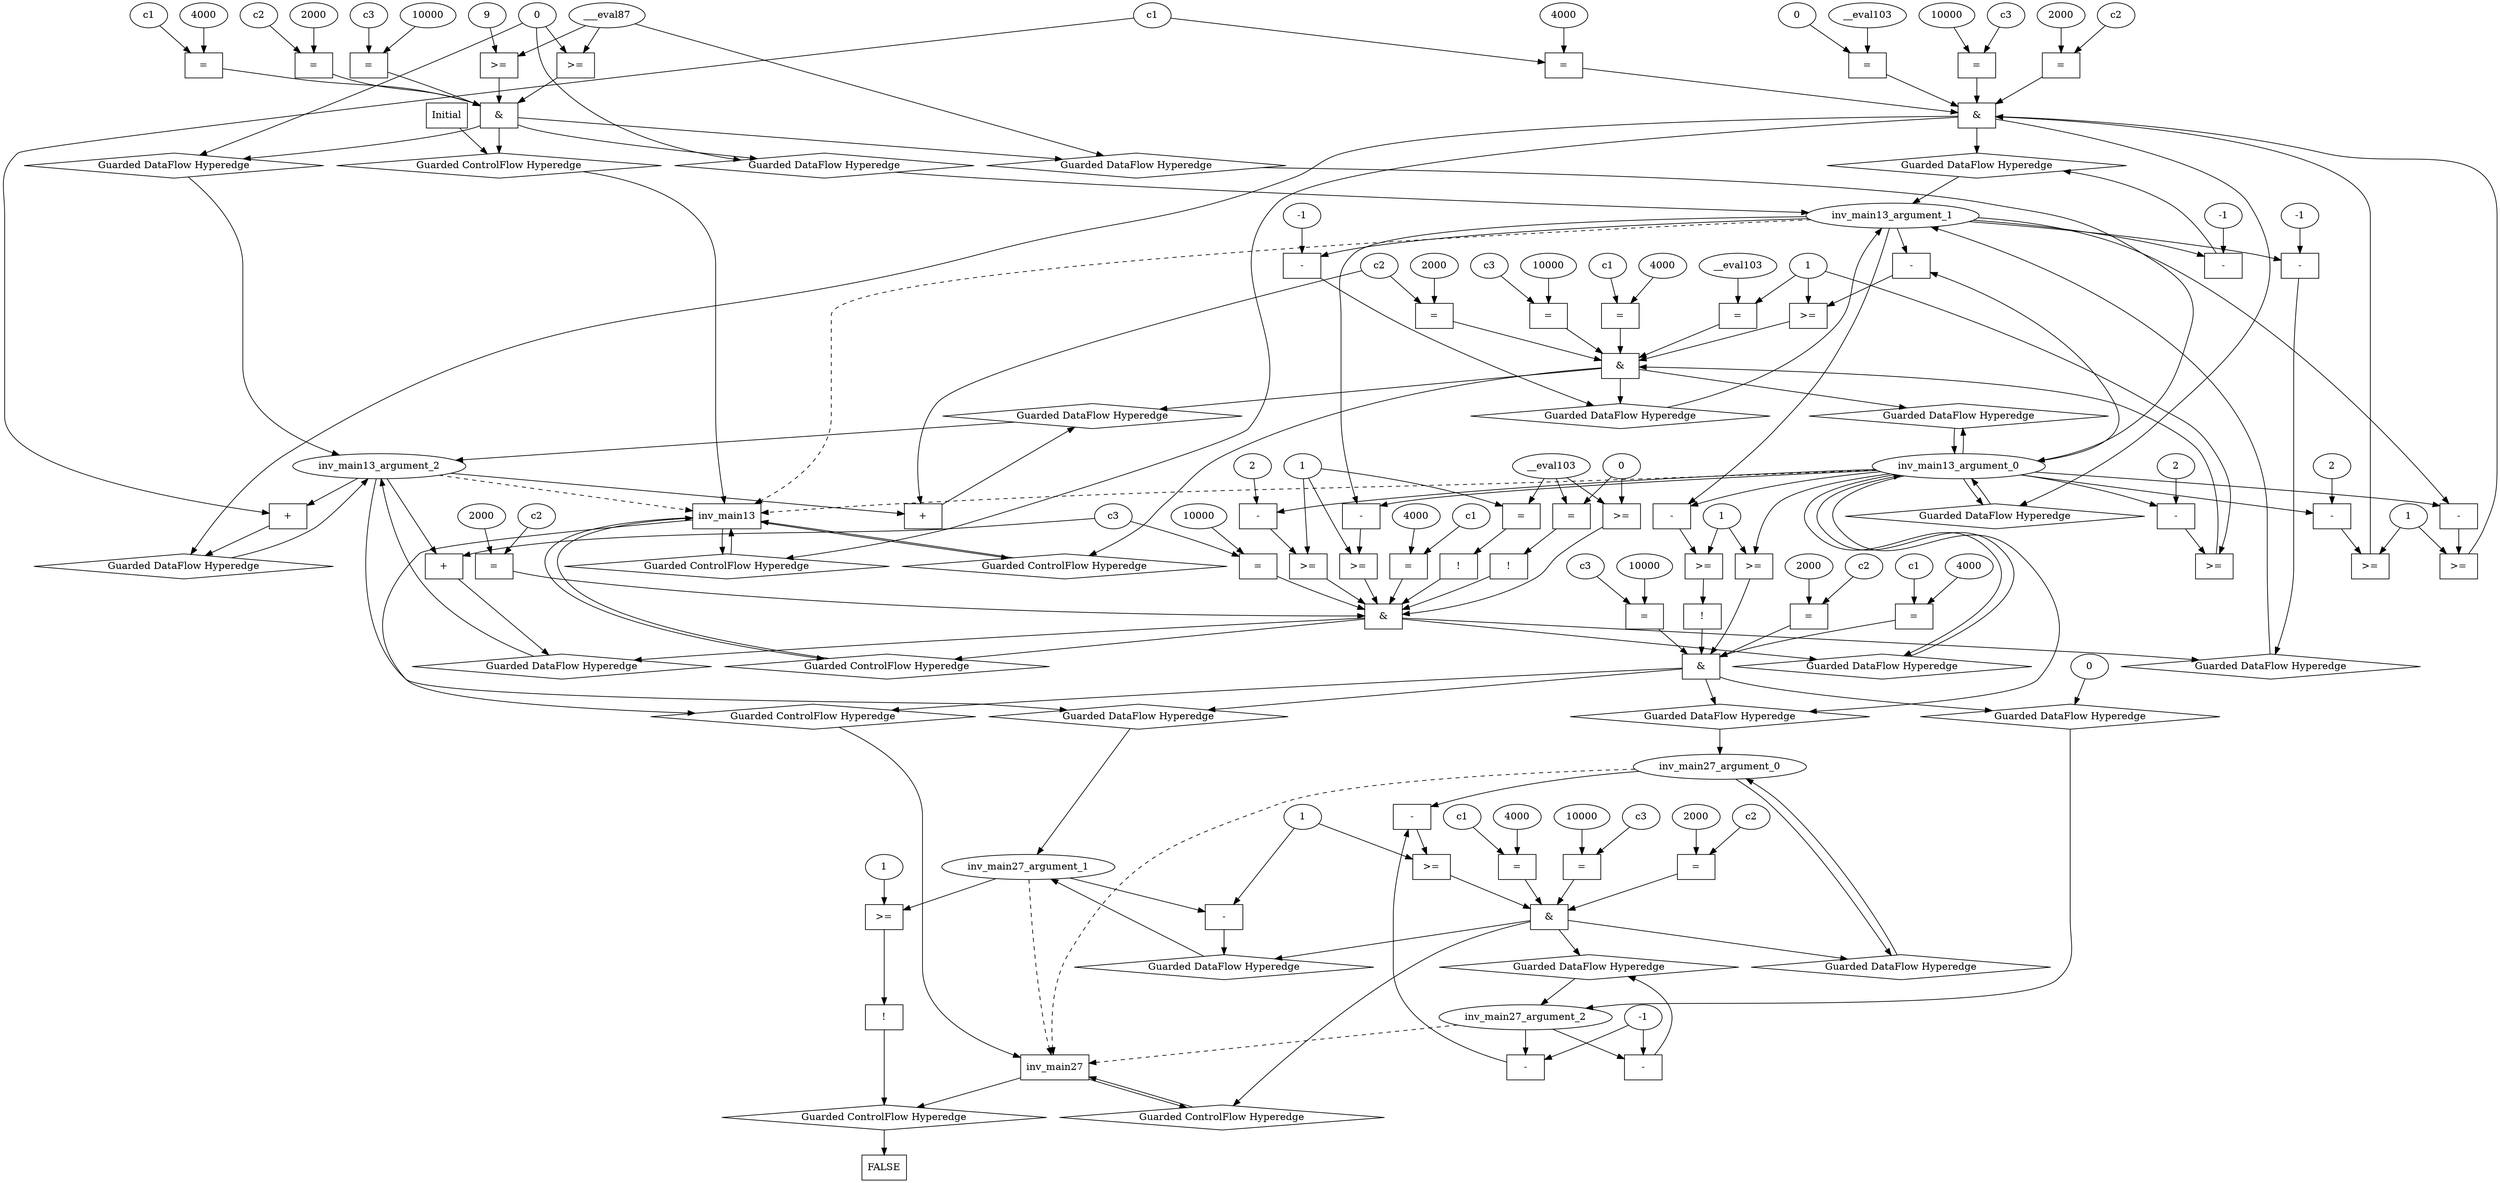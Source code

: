 digraph dag {
inv_main13 [label="inv_main13" shape="rect"];
inv_main27 [label="inv_main27" shape="rect"];
FALSE [label="FALSE" shape="rect"];
Initial [label="Initial" shape="rect"];
ControlFowHyperEdge_0 [label="Guarded ControlFlow Hyperedge" shape="diamond"];
Initial -> ControlFowHyperEdge_0[label=""]
ControlFowHyperEdge_0 -> inv_main13[label=""]
ControlFowHyperEdge_1 [label="Guarded ControlFlow Hyperedge" shape="diamond"];
inv_main13 -> ControlFowHyperEdge_1[label=""]
ControlFowHyperEdge_1 -> inv_main13[label=""]
ControlFowHyperEdge_2 [label="Guarded ControlFlow Hyperedge" shape="diamond"];
inv_main13 -> ControlFowHyperEdge_2[label=""]
ControlFowHyperEdge_2 -> inv_main13[label=""]
ControlFowHyperEdge_3 [label="Guarded ControlFlow Hyperedge" shape="diamond"];
inv_main13 -> ControlFowHyperEdge_3[label=""]
ControlFowHyperEdge_3 -> inv_main13[label=""]
ControlFowHyperEdge_4 [label="Guarded ControlFlow Hyperedge" shape="diamond"];
inv_main13 -> ControlFowHyperEdge_4[label=""]
ControlFowHyperEdge_4 -> inv_main27[label=""]
ControlFowHyperEdge_5 [label="Guarded ControlFlow Hyperedge" shape="diamond"];
inv_main27 -> ControlFowHyperEdge_5[label=""]
ControlFowHyperEdge_5 -> inv_main27[label=""]
ControlFowHyperEdge_6 [label="Guarded ControlFlow Hyperedge" shape="diamond"];
inv_main27 -> ControlFowHyperEdge_6[label=""]
ControlFowHyperEdge_6 -> FALSE[label=""]
inv_main13_argument_0 [label="inv_main13_argument_0" shape="oval"];
inv_main13_argument_0 -> inv_main13[label="" style="dashed"]
inv_main13_argument_1 [label="inv_main13_argument_1" shape="oval"];
inv_main13_argument_1 -> inv_main13[label="" style="dashed"]
inv_main13_argument_2 [label="inv_main13_argument_2" shape="oval"];
inv_main13_argument_2 -> inv_main13[label="" style="dashed"]
inv_main27_argument_0 [label="inv_main27_argument_0" shape="oval"];
inv_main27_argument_0 -> inv_main27[label="" style="dashed"]
inv_main27_argument_1 [label="inv_main27_argument_1" shape="oval"];
inv_main27_argument_1 -> inv_main27[label="" style="dashed"]
inv_main27_argument_2 [label="inv_main27_argument_2" shape="oval"];
inv_main27_argument_2 -> inv_main27[label="" style="dashed"]

xxxinv_main13___Initial_0xxx_and [label="&" shape="rect"];
xxxinv_main13___Initial_0xxxguard1_node_0 [label="=" shape="rect"];
xxxinv_main13___Initial_0xxxguard1_node_1 [label="2000"];
xxxinv_main13___Initial_0xxxguard1_node_2 [label="c2"];
xxxinv_main13___Initial_0xxxguard1_node_1->xxxinv_main13___Initial_0xxxguard1_node_0
xxxinv_main13___Initial_0xxxguard1_node_2->xxxinv_main13___Initial_0xxxguard1_node_0

xxxinv_main13___Initial_0xxxguard1_node_0->xxxinv_main13___Initial_0xxx_and [label=""];
xxxinv_main13___Initial_0xxxguard4_node_0 [label="=" shape="rect"];
xxxinv_main13___Initial_0xxxguard4_node_1 [label="4000"];
xxxinv_main13___Initial_0xxxguard4_node_2 [label="c1"];
xxxinv_main13___Initial_0xxxguard4_node_1->xxxinv_main13___Initial_0xxxguard4_node_0
xxxinv_main13___Initial_0xxxguard4_node_2->xxxinv_main13___Initial_0xxxguard4_node_0

xxxinv_main13___Initial_0xxxguard4_node_0->xxxinv_main13___Initial_0xxx_and [label=""];
xxxinv_main13___Initial_0xxxguard2_node_0 [label=">=" shape="rect"];
xxxinv_main13___Initial_0xxxdataFlow_0_node_0->xxxinv_main13___Initial_0xxxguard2_node_0
xxxinv_main13___Initial_0xxxdataFlow1_node_0->xxxinv_main13___Initial_0xxxguard2_node_0

xxxinv_main13___Initial_0xxxguard2_node_0->xxxinv_main13___Initial_0xxx_and [label=""];
xxxinv_main13___Initial_0xxxguard3_node_0 [label=">=" shape="rect"];
xxxinv_main13___Initial_0xxxguard3_node_1 [label="9"];
xxxinv_main13___Initial_0xxxguard3_node_1->xxxinv_main13___Initial_0xxxguard3_node_0
xxxinv_main13___Initial_0xxxdataFlow_0_node_0->xxxinv_main13___Initial_0xxxguard3_node_0

xxxinv_main13___Initial_0xxxguard3_node_0->xxxinv_main13___Initial_0xxx_and [label=""];
xxxinv_main13___Initial_0xxxguard_0_node_0 [label="=" shape="rect"];
xxxinv_main13___Initial_0xxxguard_0_node_1 [label="10000"];
xxxinv_main13___Initial_0xxxguard_0_node_2 [label="c3"];
xxxinv_main13___Initial_0xxxguard_0_node_1->xxxinv_main13___Initial_0xxxguard_0_node_0
xxxinv_main13___Initial_0xxxguard_0_node_2->xxxinv_main13___Initial_0xxxguard_0_node_0

xxxinv_main13___Initial_0xxxguard_0_node_0->xxxinv_main13___Initial_0xxx_and [label=""];
xxxinv_main13___Initial_0xxx_and->ControlFowHyperEdge_0 [label=""];
xxxinv_main13___Initial_0xxxdataFlow_0_node_0 [label="___eval87"];

xxxinv_main13___Initial_0xxxdataFlow_0_node_0->DataFowHyperEdge_0_inv_main13_argument_0 [label=""];
xxxinv_main13___Initial_0xxxdataFlow1_node_0 [label="0"];

xxxinv_main13___Initial_0xxxdataFlow1_node_0->DataFowHyperEdge_0_inv_main13_argument_1 [label=""];

xxxinv_main13___Initial_0xxxdataFlow1_node_0->DataFowHyperEdge_0_inv_main13_argument_2 [label=""];
xxxinv_main13___inv_main13_1xxx_and [label="&" shape="rect"];
xxxinv_main13___inv_main13_1xxxguard2_node_0 [label="=" shape="rect"];
xxxinv_main13___inv_main13_1xxxguard2_node_1 [label="__eval103"];
xxxinv_main13___inv_main13_1xxxguard2_node_2 [label="0"];
xxxinv_main13___inv_main13_1xxxguard2_node_1->xxxinv_main13___inv_main13_1xxxguard2_node_0
xxxinv_main13___inv_main13_1xxxguard2_node_2->xxxinv_main13___inv_main13_1xxxguard2_node_0

xxxinv_main13___inv_main13_1xxxguard2_node_0->xxxinv_main13___inv_main13_1xxx_and [label=""];
xxxinv_main13___inv_main13_1xxxguard4_node_0 [label=">=" shape="rect"];
xxxinv_main13___inv_main13_1xxxguard4_node_1 [label="-" shape="rect"];
xxxinv_main13___inv_main13_1xxxguard4_node_1->xxxinv_main13___inv_main13_1xxxguard4_node_0
xxxinv_main13___inv_main13_1xxxguard3_node_4->xxxinv_main13___inv_main13_1xxxguard4_node_0
inv_main13_argument_0->xxxinv_main13___inv_main13_1xxxguard4_node_1
inv_main13_argument_1->xxxinv_main13___inv_main13_1xxxguard4_node_1

xxxinv_main13___inv_main13_1xxxguard4_node_0->xxxinv_main13___inv_main13_1xxx_and [label=""];
xxxinv_main13___inv_main13_1xxxguard_0_node_0 [label="=" shape="rect"];
xxxinv_main13___inv_main13_1xxxguard_0_node_1 [label="c2"];
xxxinv_main13___inv_main13_1xxxguard_0_node_2 [label="2000"];
xxxinv_main13___inv_main13_1xxxguard_0_node_1->xxxinv_main13___inv_main13_1xxxguard_0_node_0
xxxinv_main13___inv_main13_1xxxguard_0_node_2->xxxinv_main13___inv_main13_1xxxguard_0_node_0

xxxinv_main13___inv_main13_1xxxguard_0_node_0->xxxinv_main13___inv_main13_1xxx_and [label=""];
xxxinv_main13___inv_main13_1xxxguard5_node_0 [label="=" shape="rect"];
xxxinv_main13___inv_main13_1xxxguard5_node_2 [label="4000"];
xxxinv_main13___inv_main13_1xxxdataFlow1_node_2->xxxinv_main13___inv_main13_1xxxguard5_node_0
xxxinv_main13___inv_main13_1xxxguard5_node_2->xxxinv_main13___inv_main13_1xxxguard5_node_0

xxxinv_main13___inv_main13_1xxxguard5_node_0->xxxinv_main13___inv_main13_1xxx_and [label=""];
xxxinv_main13___inv_main13_1xxxguard1_node_0 [label="=" shape="rect"];
xxxinv_main13___inv_main13_1xxxguard1_node_1 [label="c3"];
xxxinv_main13___inv_main13_1xxxguard1_node_2 [label="10000"];
xxxinv_main13___inv_main13_1xxxguard1_node_1->xxxinv_main13___inv_main13_1xxxguard1_node_0
xxxinv_main13___inv_main13_1xxxguard1_node_2->xxxinv_main13___inv_main13_1xxxguard1_node_0

xxxinv_main13___inv_main13_1xxxguard1_node_0->xxxinv_main13___inv_main13_1xxx_and [label=""];
xxxinv_main13___inv_main13_1xxxguard3_node_0 [label=">=" shape="rect"];
xxxinv_main13___inv_main13_1xxxguard3_node_1 [label="-" shape="rect"];
xxxinv_main13___inv_main13_1xxxguard3_node_2 [label="2"];
xxxinv_main13___inv_main13_1xxxguard3_node_4 [label="1"];
xxxinv_main13___inv_main13_1xxxguard3_node_1->xxxinv_main13___inv_main13_1xxxguard3_node_0
xxxinv_main13___inv_main13_1xxxguard3_node_4->xxxinv_main13___inv_main13_1xxxguard3_node_0
xxxinv_main13___inv_main13_1xxxguard3_node_2->xxxinv_main13___inv_main13_1xxxguard3_node_1
inv_main13_argument_0->xxxinv_main13___inv_main13_1xxxguard3_node_1

xxxinv_main13___inv_main13_1xxxguard3_node_0->xxxinv_main13___inv_main13_1xxx_and [label=""];
xxxinv_main13___inv_main13_1xxx_and->ControlFowHyperEdge_1 [label=""];
xxxinv_main13___inv_main13_1xxxdataFlow_0_node_0 [label="-" shape="rect"];
xxxinv_main13___inv_main13_1xxxdataFlow_0_node_2 [label="-1"];
inv_main13_argument_1->xxxinv_main13___inv_main13_1xxxdataFlow_0_node_0
xxxinv_main13___inv_main13_1xxxdataFlow_0_node_2->xxxinv_main13___inv_main13_1xxxdataFlow_0_node_0

xxxinv_main13___inv_main13_1xxxdataFlow_0_node_0->DataFowHyperEdge_1_inv_main13_argument_1 [label=""];
xxxinv_main13___inv_main13_1xxxdataFlow1_node_0 [label="+" shape="rect"];
xxxinv_main13___inv_main13_1xxxdataFlow1_node_2 [label="c1"];
inv_main13_argument_2->xxxinv_main13___inv_main13_1xxxdataFlow1_node_0
xxxinv_main13___inv_main13_1xxxdataFlow1_node_2->xxxinv_main13___inv_main13_1xxxdataFlow1_node_0

xxxinv_main13___inv_main13_1xxxdataFlow1_node_0->DataFowHyperEdge_1_inv_main13_argument_2 [label=""];
xxxinv_main13___inv_main13_2xxx_and [label="&" shape="rect"];
xxxinv_main13___inv_main13_2xxxguard3_node_0 [label=">=" shape="rect"];
xxxinv_main13___inv_main13_2xxxguard3_node_1 [label="-" shape="rect"];
xxxinv_main13___inv_main13_2xxxguard3_node_2 [label="2"];
xxxinv_main13___inv_main13_2xxxguard3_node_1->xxxinv_main13___inv_main13_2xxxguard3_node_0
xxxinv_main13___inv_main13_2xxxguard2_node_2->xxxinv_main13___inv_main13_2xxxguard3_node_0
xxxinv_main13___inv_main13_2xxxguard3_node_2->xxxinv_main13___inv_main13_2xxxguard3_node_1
inv_main13_argument_0->xxxinv_main13___inv_main13_2xxxguard3_node_1

xxxinv_main13___inv_main13_2xxxguard3_node_0->xxxinv_main13___inv_main13_2xxx_and [label=""];
xxxinv_main13___inv_main13_2xxxguard2_node_0 [label="=" shape="rect"];
xxxinv_main13___inv_main13_2xxxguard2_node_1 [label="__eval103"];
xxxinv_main13___inv_main13_2xxxguard2_node_2 [label="1"];
xxxinv_main13___inv_main13_2xxxguard2_node_1->xxxinv_main13___inv_main13_2xxxguard2_node_0
xxxinv_main13___inv_main13_2xxxguard2_node_2->xxxinv_main13___inv_main13_2xxxguard2_node_0

xxxinv_main13___inv_main13_2xxxguard2_node_0->xxxinv_main13___inv_main13_2xxx_and [label=""];
xxxinv_main13___inv_main13_2xxxguard1_node_0 [label="=" shape="rect"];
xxxinv_main13___inv_main13_2xxxguard1_node_1 [label="c3"];
xxxinv_main13___inv_main13_2xxxguard1_node_2 [label="10000"];
xxxinv_main13___inv_main13_2xxxguard1_node_1->xxxinv_main13___inv_main13_2xxxguard1_node_0
xxxinv_main13___inv_main13_2xxxguard1_node_2->xxxinv_main13___inv_main13_2xxxguard1_node_0

xxxinv_main13___inv_main13_2xxxguard1_node_0->xxxinv_main13___inv_main13_2xxx_and [label=""];
xxxinv_main13___inv_main13_2xxxguard4_node_0 [label=">=" shape="rect"];
xxxinv_main13___inv_main13_2xxxguard4_node_1 [label="-" shape="rect"];
xxxinv_main13___inv_main13_2xxxguard4_node_1->xxxinv_main13___inv_main13_2xxxguard4_node_0
xxxinv_main13___inv_main13_2xxxguard2_node_2->xxxinv_main13___inv_main13_2xxxguard4_node_0
inv_main13_argument_0->xxxinv_main13___inv_main13_2xxxguard4_node_1
inv_main13_argument_1->xxxinv_main13___inv_main13_2xxxguard4_node_1

xxxinv_main13___inv_main13_2xxxguard4_node_0->xxxinv_main13___inv_main13_2xxx_and [label=""];
xxxinv_main13___inv_main13_2xxxguard5_node_0 [label="=" shape="rect"];
xxxinv_main13___inv_main13_2xxxguard5_node_2 [label="2000"];
xxxinv_main13___inv_main13_2xxxdataFlow1_node_2->xxxinv_main13___inv_main13_2xxxguard5_node_0
xxxinv_main13___inv_main13_2xxxguard5_node_2->xxxinv_main13___inv_main13_2xxxguard5_node_0

xxxinv_main13___inv_main13_2xxxguard5_node_0->xxxinv_main13___inv_main13_2xxx_and [label=""];
xxxinv_main13___inv_main13_2xxxguard_0_node_0 [label="=" shape="rect"];
xxxinv_main13___inv_main13_2xxxguard_0_node_1 [label="c1"];
xxxinv_main13___inv_main13_2xxxguard_0_node_2 [label="4000"];
xxxinv_main13___inv_main13_2xxxguard_0_node_1->xxxinv_main13___inv_main13_2xxxguard_0_node_0
xxxinv_main13___inv_main13_2xxxguard_0_node_2->xxxinv_main13___inv_main13_2xxxguard_0_node_0

xxxinv_main13___inv_main13_2xxxguard_0_node_0->xxxinv_main13___inv_main13_2xxx_and [label=""];
xxxinv_main13___inv_main13_2xxx_and->ControlFowHyperEdge_2 [label=""];
xxxinv_main13___inv_main13_2xxxdataFlow_0_node_0 [label="-" shape="rect"];
xxxinv_main13___inv_main13_2xxxdataFlow_0_node_2 [label="-1"];
inv_main13_argument_1->xxxinv_main13___inv_main13_2xxxdataFlow_0_node_0
xxxinv_main13___inv_main13_2xxxdataFlow_0_node_2->xxxinv_main13___inv_main13_2xxxdataFlow_0_node_0

xxxinv_main13___inv_main13_2xxxdataFlow_0_node_0->DataFowHyperEdge_2_inv_main13_argument_1 [label=""];
xxxinv_main13___inv_main13_2xxxdataFlow1_node_0 [label="+" shape="rect"];
xxxinv_main13___inv_main13_2xxxdataFlow1_node_2 [label="c2"];
inv_main13_argument_2->xxxinv_main13___inv_main13_2xxxdataFlow1_node_0
xxxinv_main13___inv_main13_2xxxdataFlow1_node_2->xxxinv_main13___inv_main13_2xxxdataFlow1_node_0

xxxinv_main13___inv_main13_2xxxdataFlow1_node_0->DataFowHyperEdge_2_inv_main13_argument_2 [label=""];
xxxinv_main13___inv_main13_3xxx_and [label="&" shape="rect"];
xxxinv_main13___inv_main13_3xxxguard4_node_0 [label="=" shape="rect"];
xxxinv_main13___inv_main13_3xxxguard4_node_1 [label="c2"];
xxxinv_main13___inv_main13_3xxxguard4_node_2 [label="2000"];
xxxinv_main13___inv_main13_3xxxguard4_node_1->xxxinv_main13___inv_main13_3xxxguard4_node_0
xxxinv_main13___inv_main13_3xxxguard4_node_2->xxxinv_main13___inv_main13_3xxxguard4_node_0

xxxinv_main13___inv_main13_3xxxguard4_node_0->xxxinv_main13___inv_main13_3xxx_and [label=""];
xxxinv_main13___inv_main13_3xxxguard2_node_0 [label=">=" shape="rect"];
xxxinv_main13___inv_main13_3xxxguard2_node_1 [label="-" shape="rect"];
xxxinv_main13___inv_main13_3xxxguard2_node_2 [label="2"];
xxxinv_main13___inv_main13_3xxxguard2_node_1->xxxinv_main13___inv_main13_3xxxguard2_node_0
xxxinv_main13___inv_main13_3xxxguard_0_node_4->xxxinv_main13___inv_main13_3xxxguard2_node_0
xxxinv_main13___inv_main13_3xxxguard2_node_2->xxxinv_main13___inv_main13_3xxxguard2_node_1
inv_main13_argument_0->xxxinv_main13___inv_main13_3xxxguard2_node_1

xxxinv_main13___inv_main13_3xxxguard2_node_0->xxxinv_main13___inv_main13_3xxx_and [label=""];
xxxinv_main13___inv_main13_3xxxguard_0_node_0 [label=">=" shape="rect"];
xxxinv_main13___inv_main13_3xxxguard_0_node_1 [label="-" shape="rect"];
xxxinv_main13___inv_main13_3xxxguard_0_node_4 [label="1"];
xxxinv_main13___inv_main13_3xxxguard_0_node_1->xxxinv_main13___inv_main13_3xxxguard_0_node_0
xxxinv_main13___inv_main13_3xxxguard_0_node_4->xxxinv_main13___inv_main13_3xxxguard_0_node_0
inv_main13_argument_0->xxxinv_main13___inv_main13_3xxxguard_0_node_1
inv_main13_argument_1->xxxinv_main13___inv_main13_3xxxguard_0_node_1

xxxinv_main13___inv_main13_3xxxguard_0_node_0->xxxinv_main13___inv_main13_3xxx_and [label=""];
xxxinv_main13___inv_main13_3xxxguard3_node_0 [label="!" shape="rect"];
xxxinv_main13___inv_main13_3xxxguard3_node_1 [label="=" shape="rect"];
xxxinv_main13___inv_main13_3xxxguard3_node_2 [label="__eval103"];
xxxinv_main13___inv_main13_3xxxguard3_node_1->xxxinv_main13___inv_main13_3xxxguard3_node_0
xxxinv_main13___inv_main13_3xxxguard3_node_2->xxxinv_main13___inv_main13_3xxxguard3_node_1
xxxinv_main13___inv_main13_3xxxguard_0_node_4->xxxinv_main13___inv_main13_3xxxguard3_node_1

xxxinv_main13___inv_main13_3xxxguard3_node_0->xxxinv_main13___inv_main13_3xxx_and [label=""];
xxxinv_main13___inv_main13_3xxxguard1_node_0 [label="=" shape="rect"];
xxxinv_main13___inv_main13_3xxxguard1_node_2 [label="10000"];
xxxinv_main13___inv_main13_3xxxdataFlow1_node_2->xxxinv_main13___inv_main13_3xxxguard1_node_0
xxxinv_main13___inv_main13_3xxxguard1_node_2->xxxinv_main13___inv_main13_3xxxguard1_node_0

xxxinv_main13___inv_main13_3xxxguard1_node_0->xxxinv_main13___inv_main13_3xxx_and [label=""];
xxxinv_main13___inv_main13_3xxxguard7_node_0 [label=">=" shape="rect"];
xxxinv_main13___inv_main13_3xxxguard3_node_2->xxxinv_main13___inv_main13_3xxxguard7_node_0
xxxinv_main13___inv_main13_3xxxguard5_node_3->xxxinv_main13___inv_main13_3xxxguard7_node_0

xxxinv_main13___inv_main13_3xxxguard7_node_0->xxxinv_main13___inv_main13_3xxx_and [label=""];
xxxinv_main13___inv_main13_3xxxguard6_node_0 [label="=" shape="rect"];
xxxinv_main13___inv_main13_3xxxguard6_node_1 [label="c1"];
xxxinv_main13___inv_main13_3xxxguard6_node_2 [label="4000"];
xxxinv_main13___inv_main13_3xxxguard6_node_1->xxxinv_main13___inv_main13_3xxxguard6_node_0
xxxinv_main13___inv_main13_3xxxguard6_node_2->xxxinv_main13___inv_main13_3xxxguard6_node_0

xxxinv_main13___inv_main13_3xxxguard6_node_0->xxxinv_main13___inv_main13_3xxx_and [label=""];
xxxinv_main13___inv_main13_3xxxguard5_node_0 [label="!" shape="rect"];
xxxinv_main13___inv_main13_3xxxguard5_node_1 [label="=" shape="rect"];
xxxinv_main13___inv_main13_3xxxguard5_node_3 [label="0"];
xxxinv_main13___inv_main13_3xxxguard5_node_1->xxxinv_main13___inv_main13_3xxxguard5_node_0
xxxinv_main13___inv_main13_3xxxguard3_node_2->xxxinv_main13___inv_main13_3xxxguard5_node_1
xxxinv_main13___inv_main13_3xxxguard5_node_3->xxxinv_main13___inv_main13_3xxxguard5_node_1

xxxinv_main13___inv_main13_3xxxguard5_node_0->xxxinv_main13___inv_main13_3xxx_and [label=""];
xxxinv_main13___inv_main13_3xxx_and->ControlFowHyperEdge_3 [label=""];
xxxinv_main13___inv_main13_3xxxdataFlow_0_node_0 [label="-" shape="rect"];
xxxinv_main13___inv_main13_3xxxdataFlow_0_node_2 [label="-1"];
inv_main13_argument_1->xxxinv_main13___inv_main13_3xxxdataFlow_0_node_0
xxxinv_main13___inv_main13_3xxxdataFlow_0_node_2->xxxinv_main13___inv_main13_3xxxdataFlow_0_node_0

xxxinv_main13___inv_main13_3xxxdataFlow_0_node_0->DataFowHyperEdge_3_inv_main13_argument_1 [label=""];
xxxinv_main13___inv_main13_3xxxdataFlow1_node_0 [label="+" shape="rect"];
xxxinv_main13___inv_main13_3xxxdataFlow1_node_2 [label="c3"];
inv_main13_argument_2->xxxinv_main13___inv_main13_3xxxdataFlow1_node_0
xxxinv_main13___inv_main13_3xxxdataFlow1_node_2->xxxinv_main13___inv_main13_3xxxdataFlow1_node_0

xxxinv_main13___inv_main13_3xxxdataFlow1_node_0->DataFowHyperEdge_3_inv_main13_argument_2 [label=""];
xxxinv_main27___inv_main13_4xxx_and [label="&" shape="rect"];
xxxinv_main27___inv_main13_4xxxguard3_node_0 [label="!" shape="rect"];
xxxinv_main27___inv_main13_4xxxguard3_node_1 [label=">=" shape="rect"];
xxxinv_main27___inv_main13_4xxxguard3_node_2 [label="-" shape="rect"];
xxxinv_main27___inv_main13_4xxxguard3_node_1->xxxinv_main27___inv_main13_4xxxguard3_node_0
xxxinv_main27___inv_main13_4xxxguard3_node_2->xxxinv_main27___inv_main13_4xxxguard3_node_1
xxxinv_main27___inv_main13_4xxxguard2_node_2->xxxinv_main27___inv_main13_4xxxguard3_node_1
inv_main13_argument_0->xxxinv_main27___inv_main13_4xxxguard3_node_2
inv_main13_argument_1->xxxinv_main27___inv_main13_4xxxguard3_node_2

xxxinv_main27___inv_main13_4xxxguard3_node_0->xxxinv_main27___inv_main13_4xxx_and [label=""];
xxxinv_main27___inv_main13_4xxxguard_0_node_0 [label="=" shape="rect"];
xxxinv_main27___inv_main13_4xxxguard_0_node_1 [label="c3"];
xxxinv_main27___inv_main13_4xxxguard_0_node_2 [label="10000"];
xxxinv_main27___inv_main13_4xxxguard_0_node_1->xxxinv_main27___inv_main13_4xxxguard_0_node_0
xxxinv_main27___inv_main13_4xxxguard_0_node_2->xxxinv_main27___inv_main13_4xxxguard_0_node_0

xxxinv_main27___inv_main13_4xxxguard_0_node_0->xxxinv_main27___inv_main13_4xxx_and [label=""];
xxxinv_main27___inv_main13_4xxxguard4_node_0 [label="=" shape="rect"];
xxxinv_main27___inv_main13_4xxxguard4_node_1 [label="c1"];
xxxinv_main27___inv_main13_4xxxguard4_node_2 [label="4000"];
xxxinv_main27___inv_main13_4xxxguard4_node_1->xxxinv_main27___inv_main13_4xxxguard4_node_0
xxxinv_main27___inv_main13_4xxxguard4_node_2->xxxinv_main27___inv_main13_4xxxguard4_node_0

xxxinv_main27___inv_main13_4xxxguard4_node_0->xxxinv_main27___inv_main13_4xxx_and [label=""];
xxxinv_main27___inv_main13_4xxxguard2_node_0 [label=">=" shape="rect"];
xxxinv_main27___inv_main13_4xxxguard2_node_2 [label="1"];
inv_main13_argument_0->xxxinv_main27___inv_main13_4xxxguard2_node_0
xxxinv_main27___inv_main13_4xxxguard2_node_2->xxxinv_main27___inv_main13_4xxxguard2_node_0

xxxinv_main27___inv_main13_4xxxguard2_node_0->xxxinv_main27___inv_main13_4xxx_and [label=""];
xxxinv_main27___inv_main13_4xxxguard1_node_0 [label="=" shape="rect"];
xxxinv_main27___inv_main13_4xxxguard1_node_1 [label="c2"];
xxxinv_main27___inv_main13_4xxxguard1_node_2 [label="2000"];
xxxinv_main27___inv_main13_4xxxguard1_node_1->xxxinv_main27___inv_main13_4xxxguard1_node_0
xxxinv_main27___inv_main13_4xxxguard1_node_2->xxxinv_main27___inv_main13_4xxxguard1_node_0

xxxinv_main27___inv_main13_4xxxguard1_node_0->xxxinv_main27___inv_main13_4xxx_and [label=""];
xxxinv_main27___inv_main13_4xxx_and->ControlFowHyperEdge_4 [label=""];
xxxinv_main27___inv_main13_4xxxdataFlow_0_node_0 [label="0"];

xxxinv_main27___inv_main13_4xxxdataFlow_0_node_0->DataFowHyperEdge_4_inv_main27_argument_2 [label=""];
xxxinv_main27___inv_main27_5xxx_and [label="&" shape="rect"];
xxxinv_main27___inv_main27_5xxxguard_0_node_0 [label=">=" shape="rect"];
xxxinv_main27___inv_main27_5xxxguard_0_node_1 [label="-" shape="rect"];
xxxinv_main27___inv_main27_5xxxguard_0_node_3 [label="-" shape="rect"];
xxxinv_main27___inv_main27_5xxxguard_0_node_1->xxxinv_main27___inv_main27_5xxxguard_0_node_0
xxxinv_main27___inv_main27_5xxxdataFlow_0_node_2->xxxinv_main27___inv_main27_5xxxguard_0_node_0
inv_main27_argument_0->xxxinv_main27___inv_main27_5xxxguard_0_node_1
xxxinv_main27___inv_main27_5xxxguard_0_node_3->xxxinv_main27___inv_main27_5xxxguard_0_node_1
inv_main27_argument_2->xxxinv_main27___inv_main27_5xxxguard_0_node_3
xxxinv_main27___inv_main27_5xxxdataFlow1_node_2->xxxinv_main27___inv_main27_5xxxguard_0_node_3

xxxinv_main27___inv_main27_5xxxguard_0_node_0->xxxinv_main27___inv_main27_5xxx_and [label=""];
xxxinv_main27___inv_main27_5xxxguard1_node_0 [label="=" shape="rect"];
xxxinv_main27___inv_main27_5xxxguard1_node_1 [label="c1"];
xxxinv_main27___inv_main27_5xxxguard1_node_2 [label="4000"];
xxxinv_main27___inv_main27_5xxxguard1_node_1->xxxinv_main27___inv_main27_5xxxguard1_node_0
xxxinv_main27___inv_main27_5xxxguard1_node_2->xxxinv_main27___inv_main27_5xxxguard1_node_0

xxxinv_main27___inv_main27_5xxxguard1_node_0->xxxinv_main27___inv_main27_5xxx_and [label=""];
xxxinv_main27___inv_main27_5xxxguard2_node_0 [label="=" shape="rect"];
xxxinv_main27___inv_main27_5xxxguard2_node_1 [label="c2"];
xxxinv_main27___inv_main27_5xxxguard2_node_2 [label="2000"];
xxxinv_main27___inv_main27_5xxxguard2_node_1->xxxinv_main27___inv_main27_5xxxguard2_node_0
xxxinv_main27___inv_main27_5xxxguard2_node_2->xxxinv_main27___inv_main27_5xxxguard2_node_0

xxxinv_main27___inv_main27_5xxxguard2_node_0->xxxinv_main27___inv_main27_5xxx_and [label=""];
xxxinv_main27___inv_main27_5xxxguard3_node_0 [label="=" shape="rect"];
xxxinv_main27___inv_main27_5xxxguard3_node_1 [label="c3"];
xxxinv_main27___inv_main27_5xxxguard3_node_2 [label="10000"];
xxxinv_main27___inv_main27_5xxxguard3_node_1->xxxinv_main27___inv_main27_5xxxguard3_node_0
xxxinv_main27___inv_main27_5xxxguard3_node_2->xxxinv_main27___inv_main27_5xxxguard3_node_0

xxxinv_main27___inv_main27_5xxxguard3_node_0->xxxinv_main27___inv_main27_5xxx_and [label=""];
xxxinv_main27___inv_main27_5xxx_and->ControlFowHyperEdge_5 [label=""];
xxxinv_main27___inv_main27_5xxxdataFlow_0_node_0 [label="-" shape="rect"];
xxxinv_main27___inv_main27_5xxxdataFlow_0_node_2 [label="1"];
inv_main27_argument_1->xxxinv_main27___inv_main27_5xxxdataFlow_0_node_0
xxxinv_main27___inv_main27_5xxxdataFlow_0_node_2->xxxinv_main27___inv_main27_5xxxdataFlow_0_node_0

xxxinv_main27___inv_main27_5xxxdataFlow_0_node_0->DataFowHyperEdge_5_inv_main27_argument_1 [label=""];
xxxinv_main27___inv_main27_5xxxdataFlow1_node_0 [label="-" shape="rect"];
xxxinv_main27___inv_main27_5xxxdataFlow1_node_2 [label="-1"];
inv_main27_argument_2->xxxinv_main27___inv_main27_5xxxdataFlow1_node_0
xxxinv_main27___inv_main27_5xxxdataFlow1_node_2->xxxinv_main27___inv_main27_5xxxdataFlow1_node_0

xxxinv_main27___inv_main27_5xxxdataFlow1_node_0->DataFowHyperEdge_5_inv_main27_argument_2 [label=""];
xxxFALSE___inv_main27_6xxxguard_0_node_0 [label="!" shape="rect"];
xxxFALSE___inv_main27_6xxxguard_0_node_1 [label=">=" shape="rect"];
xxxFALSE___inv_main27_6xxxguard_0_node_3 [label="1"];
xxxFALSE___inv_main27_6xxxguard_0_node_1->xxxFALSE___inv_main27_6xxxguard_0_node_0
inv_main27_argument_1->xxxFALSE___inv_main27_6xxxguard_0_node_1
xxxFALSE___inv_main27_6xxxguard_0_node_3->xxxFALSE___inv_main27_6xxxguard_0_node_1

xxxFALSE___inv_main27_6xxxguard_0_node_0->ControlFowHyperEdge_6 [label=""];
DataFowHyperEdge_0_inv_main13_argument_0 [label="Guarded DataFlow Hyperedge" shape="diamond"];
DataFowHyperEdge_0_inv_main13_argument_0 -> inv_main13_argument_0[label=""]
xxxinv_main13___Initial_0xxx_and -> DataFowHyperEdge_0_inv_main13_argument_0[label=""]
DataFowHyperEdge_0_inv_main13_argument_1 [label="Guarded DataFlow Hyperedge" shape="diamond"];
DataFowHyperEdge_0_inv_main13_argument_1 -> inv_main13_argument_1[label=""]
xxxinv_main13___Initial_0xxx_and -> DataFowHyperEdge_0_inv_main13_argument_1[label=""]
DataFowHyperEdge_0_inv_main13_argument_2 [label="Guarded DataFlow Hyperedge" shape="diamond"];
DataFowHyperEdge_0_inv_main13_argument_2 -> inv_main13_argument_2[label=""]
xxxinv_main13___Initial_0xxx_and -> DataFowHyperEdge_0_inv_main13_argument_2[label=""]
DataFowHyperEdge_1_inv_main13_argument_0 [label="Guarded DataFlow Hyperedge" shape="diamond"];
DataFowHyperEdge_1_inv_main13_argument_0 -> inv_main13_argument_0[label=""]
xxxinv_main13___inv_main13_1xxx_and -> DataFowHyperEdge_1_inv_main13_argument_0[label=""]
DataFowHyperEdge_1_inv_main13_argument_1 [label="Guarded DataFlow Hyperedge" shape="diamond"];
DataFowHyperEdge_1_inv_main13_argument_1 -> inv_main13_argument_1[label=""]
xxxinv_main13___inv_main13_1xxx_and -> DataFowHyperEdge_1_inv_main13_argument_1[label=""]
DataFowHyperEdge_1_inv_main13_argument_2 [label="Guarded DataFlow Hyperedge" shape="diamond"];
DataFowHyperEdge_1_inv_main13_argument_2 -> inv_main13_argument_2[label=""]
xxxinv_main13___inv_main13_1xxx_and -> DataFowHyperEdge_1_inv_main13_argument_2[label=""]
DataFowHyperEdge_2_inv_main13_argument_0 [label="Guarded DataFlow Hyperedge" shape="diamond"];
DataFowHyperEdge_2_inv_main13_argument_0 -> inv_main13_argument_0[label=""]
xxxinv_main13___inv_main13_2xxx_and -> DataFowHyperEdge_2_inv_main13_argument_0[label=""]
DataFowHyperEdge_2_inv_main13_argument_1 [label="Guarded DataFlow Hyperedge" shape="diamond"];
DataFowHyperEdge_2_inv_main13_argument_1 -> inv_main13_argument_1[label=""]
xxxinv_main13___inv_main13_2xxx_and -> DataFowHyperEdge_2_inv_main13_argument_1[label=""]
DataFowHyperEdge_2_inv_main13_argument_2 [label="Guarded DataFlow Hyperedge" shape="diamond"];
DataFowHyperEdge_2_inv_main13_argument_2 -> inv_main13_argument_2[label=""]
xxxinv_main13___inv_main13_2xxx_and -> DataFowHyperEdge_2_inv_main13_argument_2[label=""]
DataFowHyperEdge_3_inv_main13_argument_0 [label="Guarded DataFlow Hyperedge" shape="diamond"];
DataFowHyperEdge_3_inv_main13_argument_0 -> inv_main13_argument_0[label=""]
xxxinv_main13___inv_main13_3xxx_and -> DataFowHyperEdge_3_inv_main13_argument_0[label=""]
DataFowHyperEdge_3_inv_main13_argument_1 [label="Guarded DataFlow Hyperedge" shape="diamond"];
DataFowHyperEdge_3_inv_main13_argument_1 -> inv_main13_argument_1[label=""]
xxxinv_main13___inv_main13_3xxx_and -> DataFowHyperEdge_3_inv_main13_argument_1[label=""]
DataFowHyperEdge_3_inv_main13_argument_2 [label="Guarded DataFlow Hyperedge" shape="diamond"];
DataFowHyperEdge_3_inv_main13_argument_2 -> inv_main13_argument_2[label=""]
xxxinv_main13___inv_main13_3xxx_and -> DataFowHyperEdge_3_inv_main13_argument_2[label=""]
DataFowHyperEdge_4_inv_main27_argument_0 [label="Guarded DataFlow Hyperedge" shape="diamond"];
DataFowHyperEdge_4_inv_main27_argument_0 -> inv_main27_argument_0[label=""]
xxxinv_main27___inv_main13_4xxx_and -> DataFowHyperEdge_4_inv_main27_argument_0[label=""]
DataFowHyperEdge_4_inv_main27_argument_1 [label="Guarded DataFlow Hyperedge" shape="diamond"];
DataFowHyperEdge_4_inv_main27_argument_1 -> inv_main27_argument_1[label=""]
xxxinv_main27___inv_main13_4xxx_and -> DataFowHyperEdge_4_inv_main27_argument_1[label=""]
DataFowHyperEdge_4_inv_main27_argument_2 [label="Guarded DataFlow Hyperedge" shape="diamond"];
DataFowHyperEdge_4_inv_main27_argument_2 -> inv_main27_argument_2[label=""]
xxxinv_main27___inv_main13_4xxx_and -> DataFowHyperEdge_4_inv_main27_argument_2[label=""]
DataFowHyperEdge_5_inv_main27_argument_0 [label="Guarded DataFlow Hyperedge" shape="diamond"];
DataFowHyperEdge_5_inv_main27_argument_0 -> inv_main27_argument_0[label=""]
xxxinv_main27___inv_main27_5xxx_and -> DataFowHyperEdge_5_inv_main27_argument_0[label=""]
DataFowHyperEdge_5_inv_main27_argument_1 [label="Guarded DataFlow Hyperedge" shape="diamond"];
DataFowHyperEdge_5_inv_main27_argument_1 -> inv_main27_argument_1[label=""]
xxxinv_main27___inv_main27_5xxx_and -> DataFowHyperEdge_5_inv_main27_argument_1[label=""]
DataFowHyperEdge_5_inv_main27_argument_2 [label="Guarded DataFlow Hyperedge" shape="diamond"];
DataFowHyperEdge_5_inv_main27_argument_2 -> inv_main27_argument_2[label=""]
xxxinv_main27___inv_main27_5xxx_and -> DataFowHyperEdge_5_inv_main27_argument_2[label=""]
inv_main13_argument_0 -> DataFowHyperEdge_1_inv_main13_argument_0[label=""]
inv_main13_argument_0 -> DataFowHyperEdge_2_inv_main13_argument_0[label=""]
inv_main13_argument_0 -> DataFowHyperEdge_3_inv_main13_argument_0[label=""]
inv_main13_argument_0 -> DataFowHyperEdge_4_inv_main27_argument_0[label=""]
inv_main13_argument_2 -> DataFowHyperEdge_4_inv_main27_argument_1[label=""]
inv_main27_argument_0 -> DataFowHyperEdge_5_inv_main27_argument_0[label=""]
}
